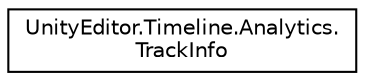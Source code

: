 digraph "Graphical Class Hierarchy"
{
 // LATEX_PDF_SIZE
  edge [fontname="Helvetica",fontsize="10",labelfontname="Helvetica",labelfontsize="10"];
  node [fontname="Helvetica",fontsize="10",shape=record];
  rankdir="LR";
  Node0 [label="UnityEditor.Timeline.Analytics.\lTrackInfo",height=0.2,width=0.4,color="black", fillcolor="white", style="filled",URL="$struct_unity_editor_1_1_timeline_1_1_analytics_1_1_track_info.html",tooltip=" "];
}
